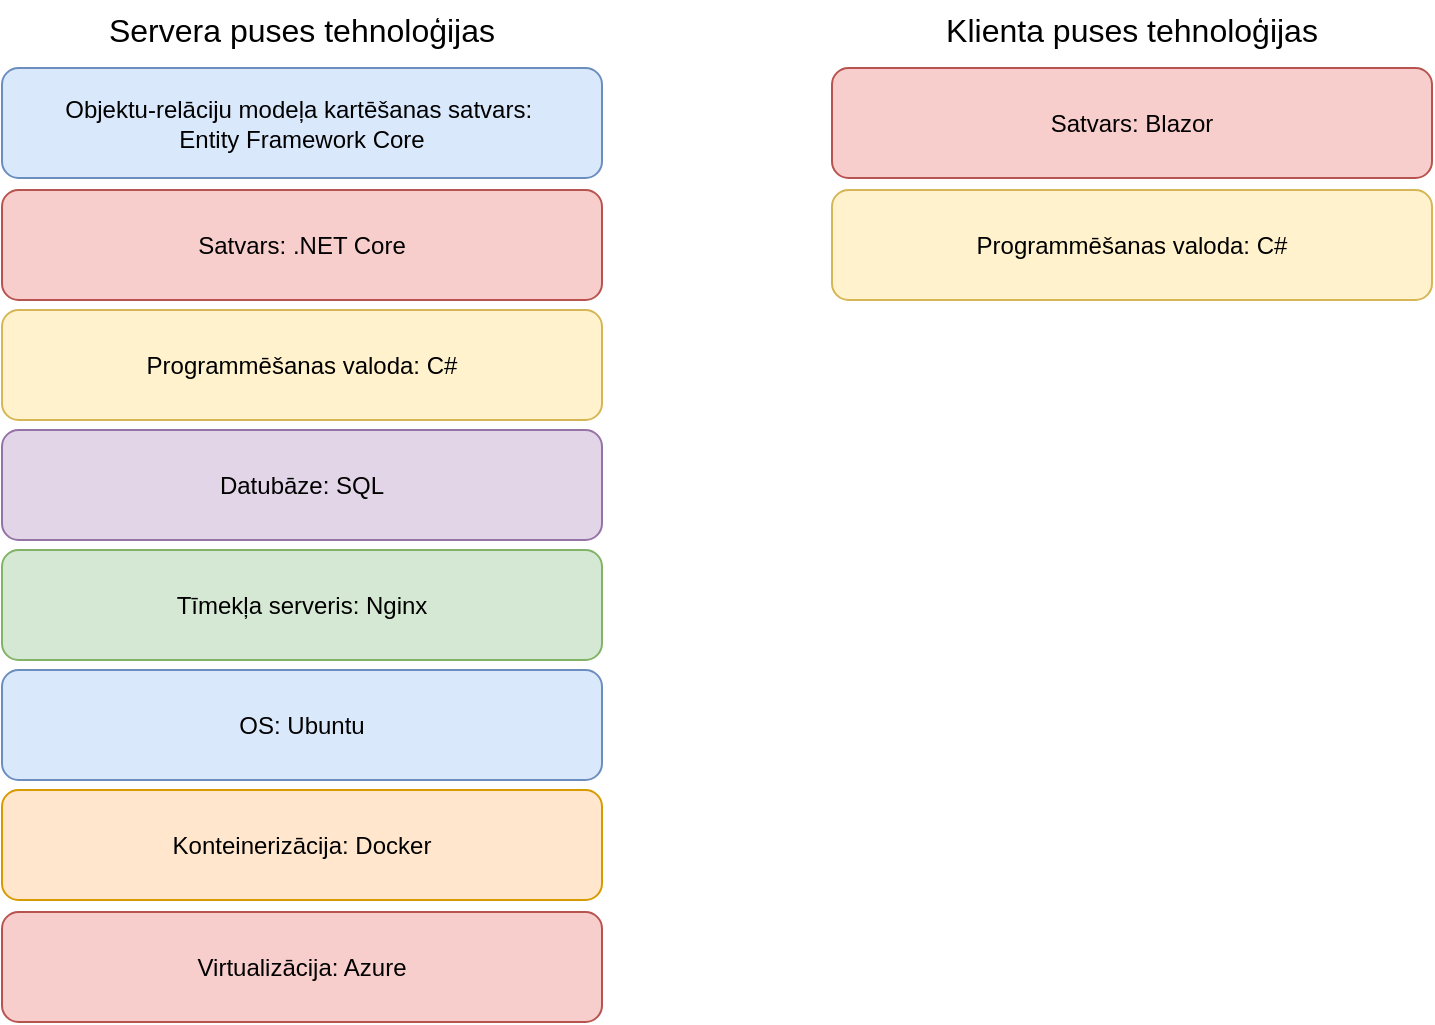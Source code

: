<mxfile version="24.8.0">
  <diagram name="Page-1" id="6Qpehkt9wiD5aw7x05cO">
    <mxGraphModel dx="-191" dy="777" grid="1" gridSize="10" guides="1" tooltips="1" connect="1" arrows="1" fold="1" page="1" pageScale="1" pageWidth="850" pageHeight="1100" math="0" shadow="0">
      <root>
        <mxCell id="0" />
        <mxCell id="1" parent="0" />
        <mxCell id="Iqhli9ytjHp4ELT-kDA0-1" value="OS: Ubuntu" style="rounded=1;whiteSpace=wrap;html=1;fillColor=#dae8fc;strokeColor=#6c8ebf;" vertex="1" parent="1">
          <mxGeometry x="1780" y="565" width="300" height="55" as="geometry" />
        </mxCell>
        <mxCell id="Iqhli9ytjHp4ELT-kDA0-2" value="Datubāze: SQL" style="rounded=1;whiteSpace=wrap;html=1;fillColor=#e1d5e7;strokeColor=#9673a6;" vertex="1" parent="1">
          <mxGeometry x="1780" y="445" width="300" height="55" as="geometry" />
        </mxCell>
        <mxCell id="Iqhli9ytjHp4ELT-kDA0-3" value="Tīmekļa serveris: Nginx" style="rounded=1;whiteSpace=wrap;html=1;fillColor=#d5e8d4;strokeColor=#82b366;" vertex="1" parent="1">
          <mxGeometry x="1780" y="505" width="300" height="55" as="geometry" />
        </mxCell>
        <mxCell id="Iqhli9ytjHp4ELT-kDA0-4" value="Konteinerizācija: Docker" style="rounded=1;whiteSpace=wrap;html=1;fillColor=#ffe6cc;strokeColor=#d79b00;" vertex="1" parent="1">
          <mxGeometry x="1780" y="625" width="300" height="55" as="geometry" />
        </mxCell>
        <mxCell id="Iqhli9ytjHp4ELT-kDA0-5" value="Programmēšanas valoda: C#" style="rounded=1;whiteSpace=wrap;html=1;fillColor=#fff2cc;strokeColor=#d6b656;" vertex="1" parent="1">
          <mxGeometry x="1780" y="385" width="300" height="55" as="geometry" />
        </mxCell>
        <mxCell id="Iqhli9ytjHp4ELT-kDA0-6" value="Satvars: .NET Core" style="rounded=1;whiteSpace=wrap;html=1;fillColor=#f8cecc;strokeColor=#b85450;" vertex="1" parent="1">
          <mxGeometry x="1780" y="325" width="300" height="55" as="geometry" />
        </mxCell>
        <mxCell id="Iqhli9ytjHp4ELT-kDA0-7" value="Virtualizācija: Azure" style="rounded=1;whiteSpace=wrap;html=1;fillColor=#f8cecc;strokeColor=#b85450;" vertex="1" parent="1">
          <mxGeometry x="1780" y="686" width="300" height="55" as="geometry" />
        </mxCell>
        <mxCell id="Iqhli9ytjHp4ELT-kDA0-8" value="Servera puses tehnoloģijas" style="text;html=1;align=center;verticalAlign=middle;whiteSpace=wrap;rounded=0;fontSize=16;fontStyle=0" vertex="1" parent="1">
          <mxGeometry x="1820" y="230" width="220" height="30" as="geometry" />
        </mxCell>
        <mxCell id="Iqhli9ytjHp4ELT-kDA0-9" value="Klienta puses tehnoloģijas" style="text;html=1;align=center;verticalAlign=middle;whiteSpace=wrap;rounded=0;fontSize=16;" vertex="1" parent="1">
          <mxGeometry x="2250" y="230" width="190" height="30" as="geometry" />
        </mxCell>
        <mxCell id="Iqhli9ytjHp4ELT-kDA0-10" value="Satvars: Blazor" style="rounded=1;whiteSpace=wrap;html=1;fillColor=#f8cecc;strokeColor=#b85450;" vertex="1" parent="1">
          <mxGeometry x="2195" y="264" width="300" height="55" as="geometry" />
        </mxCell>
        <mxCell id="Iqhli9ytjHp4ELT-kDA0-11" value="Programmēšanas valoda: C#" style="rounded=1;whiteSpace=wrap;html=1;fillColor=#fff2cc;strokeColor=#d6b656;" vertex="1" parent="1">
          <mxGeometry x="2195" y="325" width="300" height="55" as="geometry" />
        </mxCell>
        <mxCell id="Iqhli9ytjHp4ELT-kDA0-12" value="Objektu-relāciju modeļa kartēšanas satvars:&amp;nbsp;&lt;div&gt;Entity Framework Core&lt;/div&gt;" style="rounded=1;whiteSpace=wrap;html=1;fillColor=#dae8fc;strokeColor=#6c8ebf;" vertex="1" parent="1">
          <mxGeometry x="1780" y="264" width="300" height="55" as="geometry" />
        </mxCell>
      </root>
    </mxGraphModel>
  </diagram>
</mxfile>
